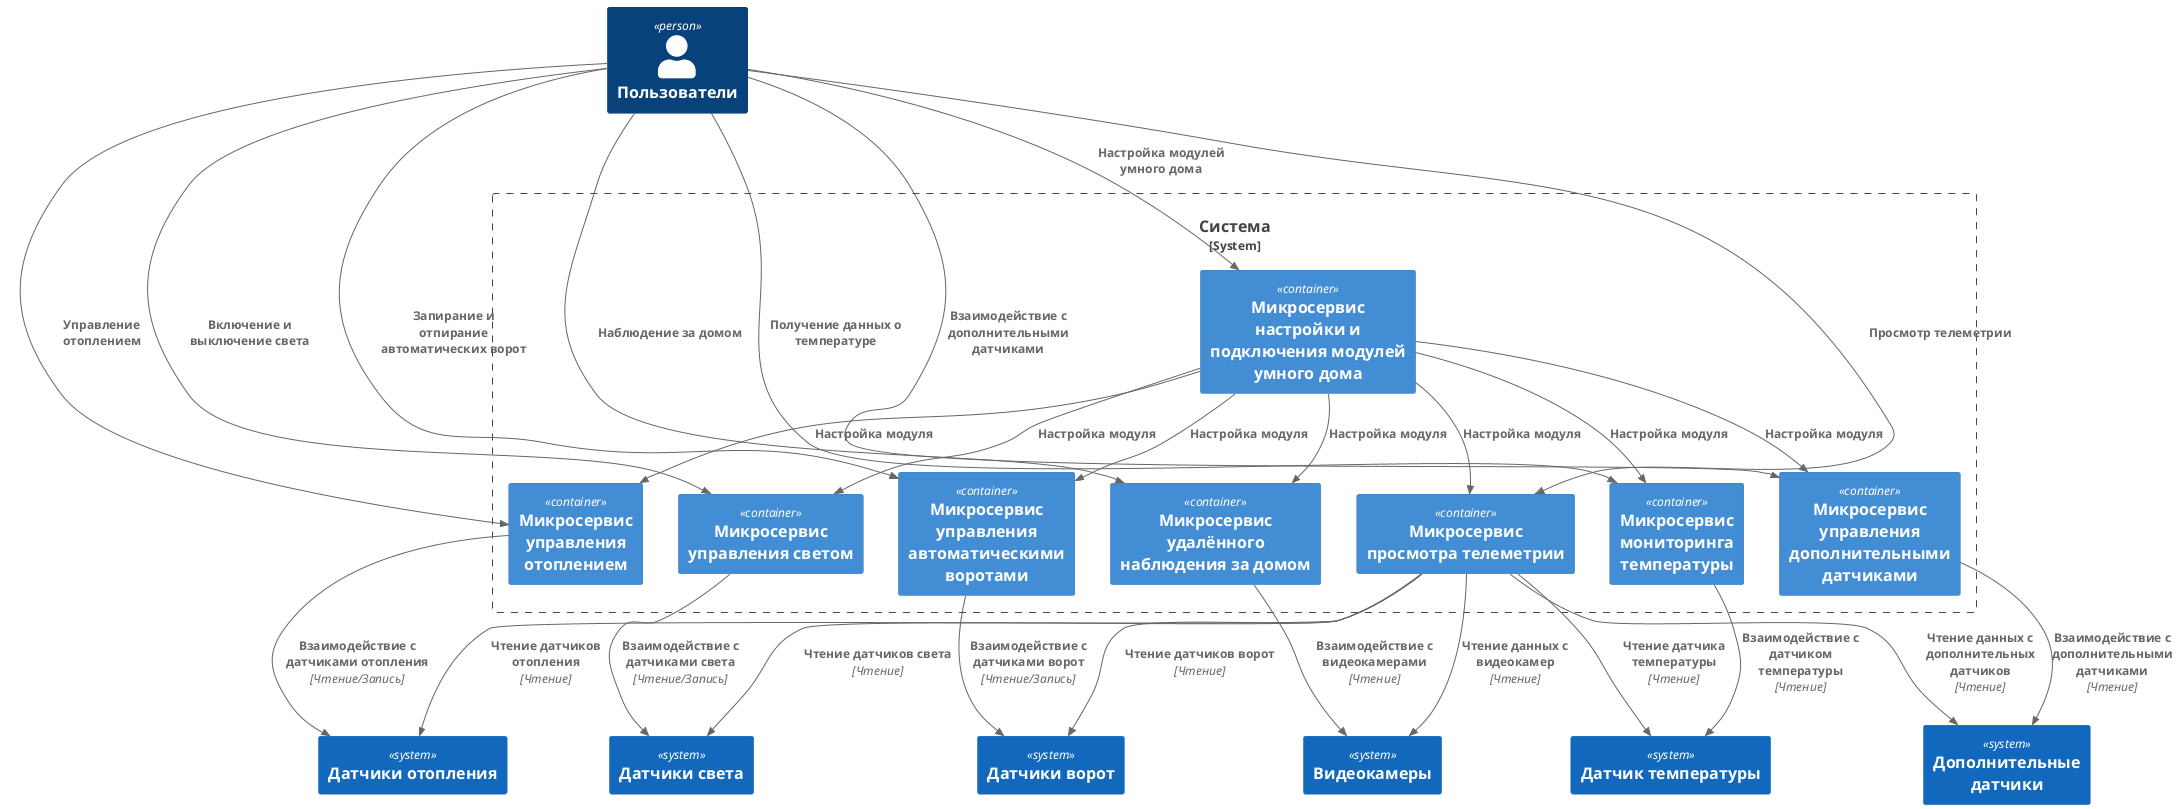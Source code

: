 @startuml C4_Elements
!include <C4/C4_Container>

System_Boundary(system1, "Система") {
    Container(heat, "Микросервис управления отоплением")
    Container(light, "Микросервис управления светом")
    Container(gate, "Микросервис управления автоматическими воротами")
    Container(video, "Микросервис удалённого наблюдения за домом")
    Container(temp, "Микросервис мониторинга температуры")
    Container(new, "Микросервис управления дополнительными датчиками")
    Container(sh_tele, "Микросервис просмотра телеметрии")
    Container(sh_tune, "Микросервис настройки и подключения модулей умного дома")
}

Person(personAlias, "Пользователи")
Rel(personAlias, heat, "Управление отоплением")
Rel(personAlias, light, "Включение и выключение света")
Rel(personAlias, gate, "Запирание и отпирание автоматических ворот")
Rel(personAlias, video, "Наблюдение за домом")
Rel(personAlias, temp, "Получение данных о температуре")
Rel(personAlias, new, "Взаимодействие с дополнительными датчиками")
Rel(personAlias, sh_tele, "Просмотр телеметрии")
Rel(personAlias, sh_tune, "Настройка модулей умного дома")

Rel(sh_tune, heat, "Настройка модуля")
Rel(sh_tune, light, "Настройка модуля")
Rel(sh_tune, gate, "Настройка модуля")
Rel(sh_tune, video, "Настройка модуля")
Rel(sh_tune, temp, "Настройка модуля")
Rel(sh_tune, new, "Настройка модуля")
Rel(sh_tune, sh_tele, "Настройка модуля")


System(heat_sensors, "Датчики отопления")
Rel(heat, heat_sensors, "Взаимодействие с датчиками отопления", "Чтение/Запись")

System(light_sensors, "Датчики света")
Rel(light, light_sensors, "Взаимодействие с датчиками света", "Чтение/Запись")

System(gate_sensors, "Датчики ворот")
Rel(gate, gate_sensors, "Взаимодействие с датчиками ворот", "Чтение/Запись")

System(video_sensors, "Видеокамеры")
Rel(video, video_sensors, "Взаимодействие с видеокамерами", "Чтение")

System(temp_sensors, "Датчик температуры")
Rel(temp, temp_sensors, "Взаимодействие с датчиком температуры", "Чтение")

System(new_sensors, "Дополнительные датчики")
Rel(new, new_sensors, "Взаимодействие с дополнительными датчиками", "Чтение")

Rel(sh_tele, heat_sensors, "Чтение датчиков отопления", "Чтение")
Rel(sh_tele, light_sensors, "Чтение датчиков света", "Чтение")
Rel(sh_tele, gate_sensors, "Чтение датчиков ворот", "Чтение")
Rel(sh_tele, video_sensors, "Чтение данных с видеокамер", "Чтение")
Rel(sh_tele, temp_sensors, "Чтение датчика температуры", "Чтение")
Rel(sh_tele, new_sensors, "Чтение данных с дополнительных датчиков", "Чтение")

@enduml